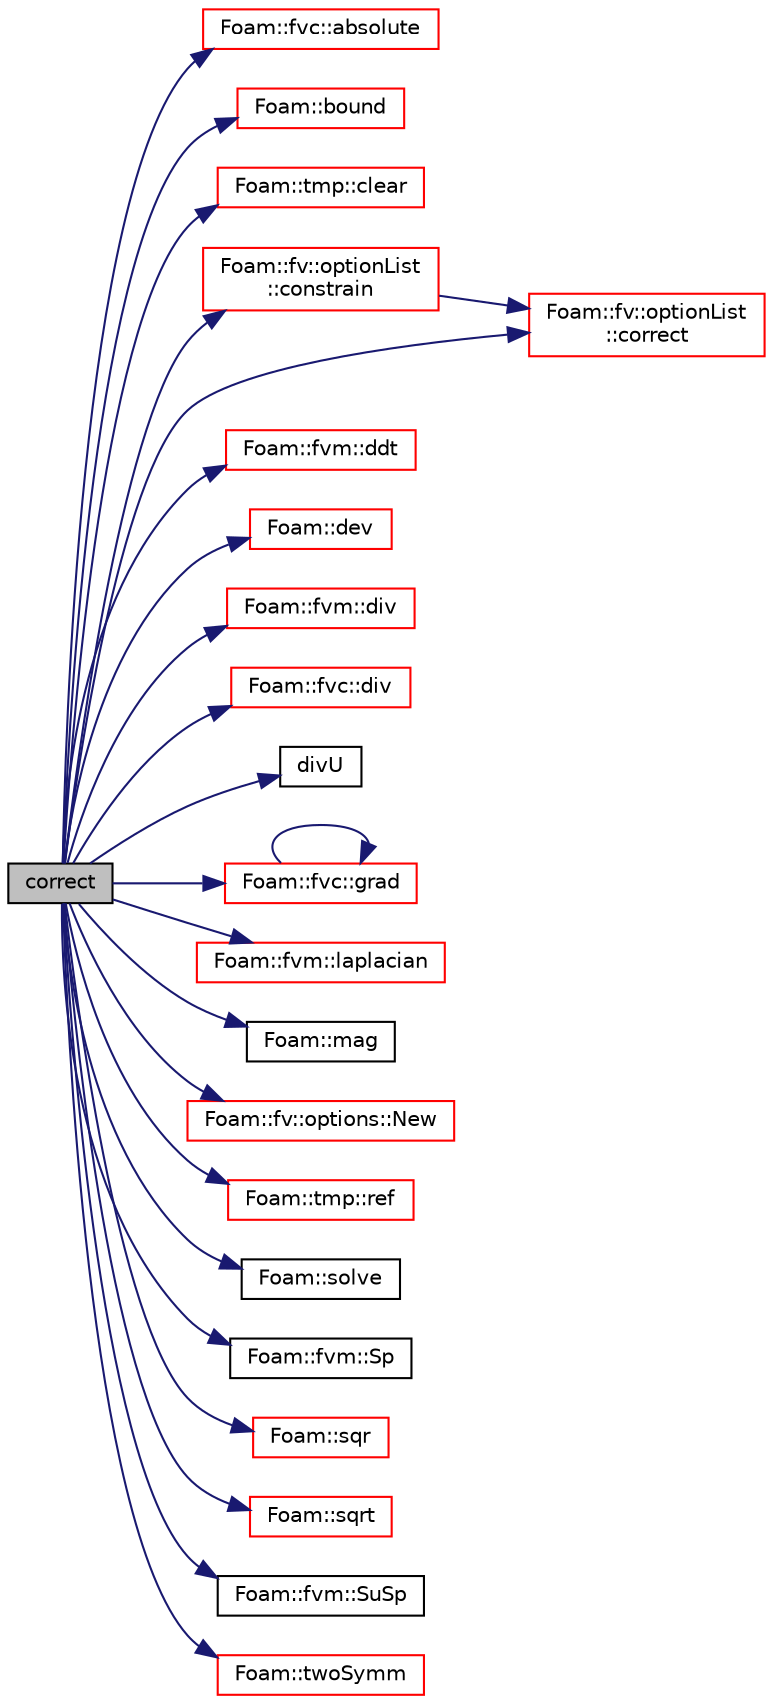 digraph "correct"
{
  bgcolor="transparent";
  edge [fontname="Helvetica",fontsize="10",labelfontname="Helvetica",labelfontsize="10"];
  node [fontname="Helvetica",fontsize="10",shape=record];
  rankdir="LR";
  Node1 [label="correct",height=0.2,width=0.4,color="black", fillcolor="grey75", style="filled", fontcolor="black"];
  Node1 -> Node2 [color="midnightblue",fontsize="10",style="solid",fontname="Helvetica"];
  Node2 [label="Foam::fvc::absolute",height=0.2,width=0.4,color="red",URL="$a10992.html#ad0e401d18e49e4db619881bf6671d8bf",tooltip="Return the given relative flux in absolute form. "];
  Node1 -> Node3 [color="midnightblue",fontsize="10",style="solid",fontname="Helvetica"];
  Node3 [label="Foam::bound",height=0.2,width=0.4,color="red",URL="$a10958.html#a334b2a2d0ce7997d360f7a018174a077",tooltip="Bound the given scalar field if it has gone unbounded. "];
  Node1 -> Node4 [color="midnightblue",fontsize="10",style="solid",fontname="Helvetica"];
  Node4 [label="Foam::tmp::clear",height=0.2,width=0.4,color="red",URL="$a02691.html#a5b0c20bea8c40bf73b3160cb1e0da350",tooltip="If object pointer points to valid object: "];
  Node1 -> Node5 [color="midnightblue",fontsize="10",style="solid",fontname="Helvetica"];
  Node5 [label="Foam::fv::optionList\l::constrain",height=0.2,width=0.4,color="red",URL="$a01749.html#ab41c286bca1d06f1df7ae33c4f45b1bd",tooltip="Apply constraints to equation. "];
  Node5 -> Node6 [color="midnightblue",fontsize="10",style="solid",fontname="Helvetica"];
  Node6 [label="Foam::fv::optionList\l::correct",height=0.2,width=0.4,color="red",URL="$a01749.html#ae3e6a795c3429c465e44e8953d47e34a",tooltip="Apply correction to field. "];
  Node1 -> Node6 [color="midnightblue",fontsize="10",style="solid",fontname="Helvetica"];
  Node1 -> Node7 [color="midnightblue",fontsize="10",style="solid",fontname="Helvetica"];
  Node7 [label="Foam::fvm::ddt",height=0.2,width=0.4,color="red",URL="$a10993.html#a2d88eca98ab69b84af7ddb96e35f5a44"];
  Node1 -> Node8 [color="midnightblue",fontsize="10",style="solid",fontname="Helvetica"];
  Node8 [label="Foam::dev",height=0.2,width=0.4,color="red",URL="$a10958.html#a042ede1d98e91923a7cc5e14e9f86854"];
  Node1 -> Node9 [color="midnightblue",fontsize="10",style="solid",fontname="Helvetica"];
  Node9 [label="Foam::fvm::div",height=0.2,width=0.4,color="red",URL="$a10993.html#a058dd4757c11ae656c8d576632b33d25"];
  Node1 -> Node10 [color="midnightblue",fontsize="10",style="solid",fontname="Helvetica"];
  Node10 [label="Foam::fvc::div",height=0.2,width=0.4,color="red",URL="$a10992.html#a585533948ad80abfe589d920c641f251"];
  Node1 -> Node11 [color="midnightblue",fontsize="10",style="solid",fontname="Helvetica"];
  Node11 [label="divU",height=0.2,width=0.4,color="black",URL="$a03360.html#a09bc63f3dad0c233d722b7374810ad3d"];
  Node1 -> Node12 [color="midnightblue",fontsize="10",style="solid",fontname="Helvetica"];
  Node12 [label="Foam::fvc::grad",height=0.2,width=0.4,color="red",URL="$a10992.html#a7c00ec90ecc15ed3005255e42c52827a"];
  Node12 -> Node12 [color="midnightblue",fontsize="10",style="solid",fontname="Helvetica"];
  Node1 -> Node13 [color="midnightblue",fontsize="10",style="solid",fontname="Helvetica"];
  Node13 [label="Foam::fvm::laplacian",height=0.2,width=0.4,color="red",URL="$a10993.html#a05679b154654e47e9f1e2fbd2bc0bae0"];
  Node1 -> Node14 [color="midnightblue",fontsize="10",style="solid",fontname="Helvetica"];
  Node14 [label="Foam::mag",height=0.2,width=0.4,color="black",URL="$a10958.html#a929da2a3fdcf3dacbbe0487d3a330dae"];
  Node1 -> Node15 [color="midnightblue",fontsize="10",style="solid",fontname="Helvetica"];
  Node15 [label="Foam::fv::options::New",height=0.2,width=0.4,color="red",URL="$a01750.html#a616ee355e53d26b92cf6a39d39f5c594",tooltip="Construct fvOptions and register to datbase if not present. "];
  Node1 -> Node16 [color="midnightblue",fontsize="10",style="solid",fontname="Helvetica"];
  Node16 [label="Foam::tmp::ref",height=0.2,width=0.4,color="red",URL="$a02691.html#a355da090b61b5b48e7435dec5942b7e9",tooltip="Return non-const reference or generate a fatal error. "];
  Node1 -> Node17 [color="midnightblue",fontsize="10",style="solid",fontname="Helvetica"];
  Node17 [label="Foam::solve",height=0.2,width=0.4,color="black",URL="$a10958.html#a8d0243cca6dbaab978da0126875aa319",tooltip="Solve returning the solution statistics given convergence tolerance. "];
  Node1 -> Node18 [color="midnightblue",fontsize="10",style="solid",fontname="Helvetica"];
  Node18 [label="Foam::fvm::Sp",height=0.2,width=0.4,color="black",URL="$a10993.html#a67e0938495ebeac7ad57361957720554"];
  Node1 -> Node19 [color="midnightblue",fontsize="10",style="solid",fontname="Helvetica"];
  Node19 [label="Foam::sqr",height=0.2,width=0.4,color="red",URL="$a10958.html#a277dc11c581d53826ab5090b08f3b17b"];
  Node1 -> Node20 [color="midnightblue",fontsize="10",style="solid",fontname="Helvetica"];
  Node20 [label="Foam::sqrt",height=0.2,width=0.4,color="red",URL="$a10958.html#a8616bd62eebf2342a80222fecb1bda71"];
  Node1 -> Node21 [color="midnightblue",fontsize="10",style="solid",fontname="Helvetica"];
  Node21 [label="Foam::fvm::SuSp",height=0.2,width=0.4,color="black",URL="$a10993.html#afbc5644dc62f3adaff3848482484e0a6"];
  Node1 -> Node22 [color="midnightblue",fontsize="10",style="solid",fontname="Helvetica"];
  Node22 [label="Foam::twoSymm",height=0.2,width=0.4,color="red",URL="$a10958.html#a446550beb700669a32e76d9b87d5e043"];
}
